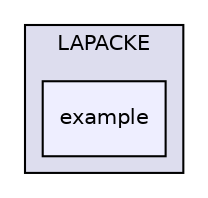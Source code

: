 digraph "libs/lapack-3.6.0/LAPACKE/example" {
  compound=true
  node [ fontsize="10", fontname="Helvetica"];
  edge [ labelfontsize="10", labelfontname="Helvetica"];
  subgraph clusterdir_9b0c331437bdced0af6516abb62b0331 {
    graph [ bgcolor="#ddddee", pencolor="black", label="LAPACKE" fontname="Helvetica", fontsize="10", URL="dir_9b0c331437bdced0af6516abb62b0331.html"]
  dir_5b03741ecd6ff6b14c11bca1dd698074 [shape=box, label="example", style="filled", fillcolor="#eeeeff", pencolor="black", URL="dir_5b03741ecd6ff6b14c11bca1dd698074.html"];
  }
}
